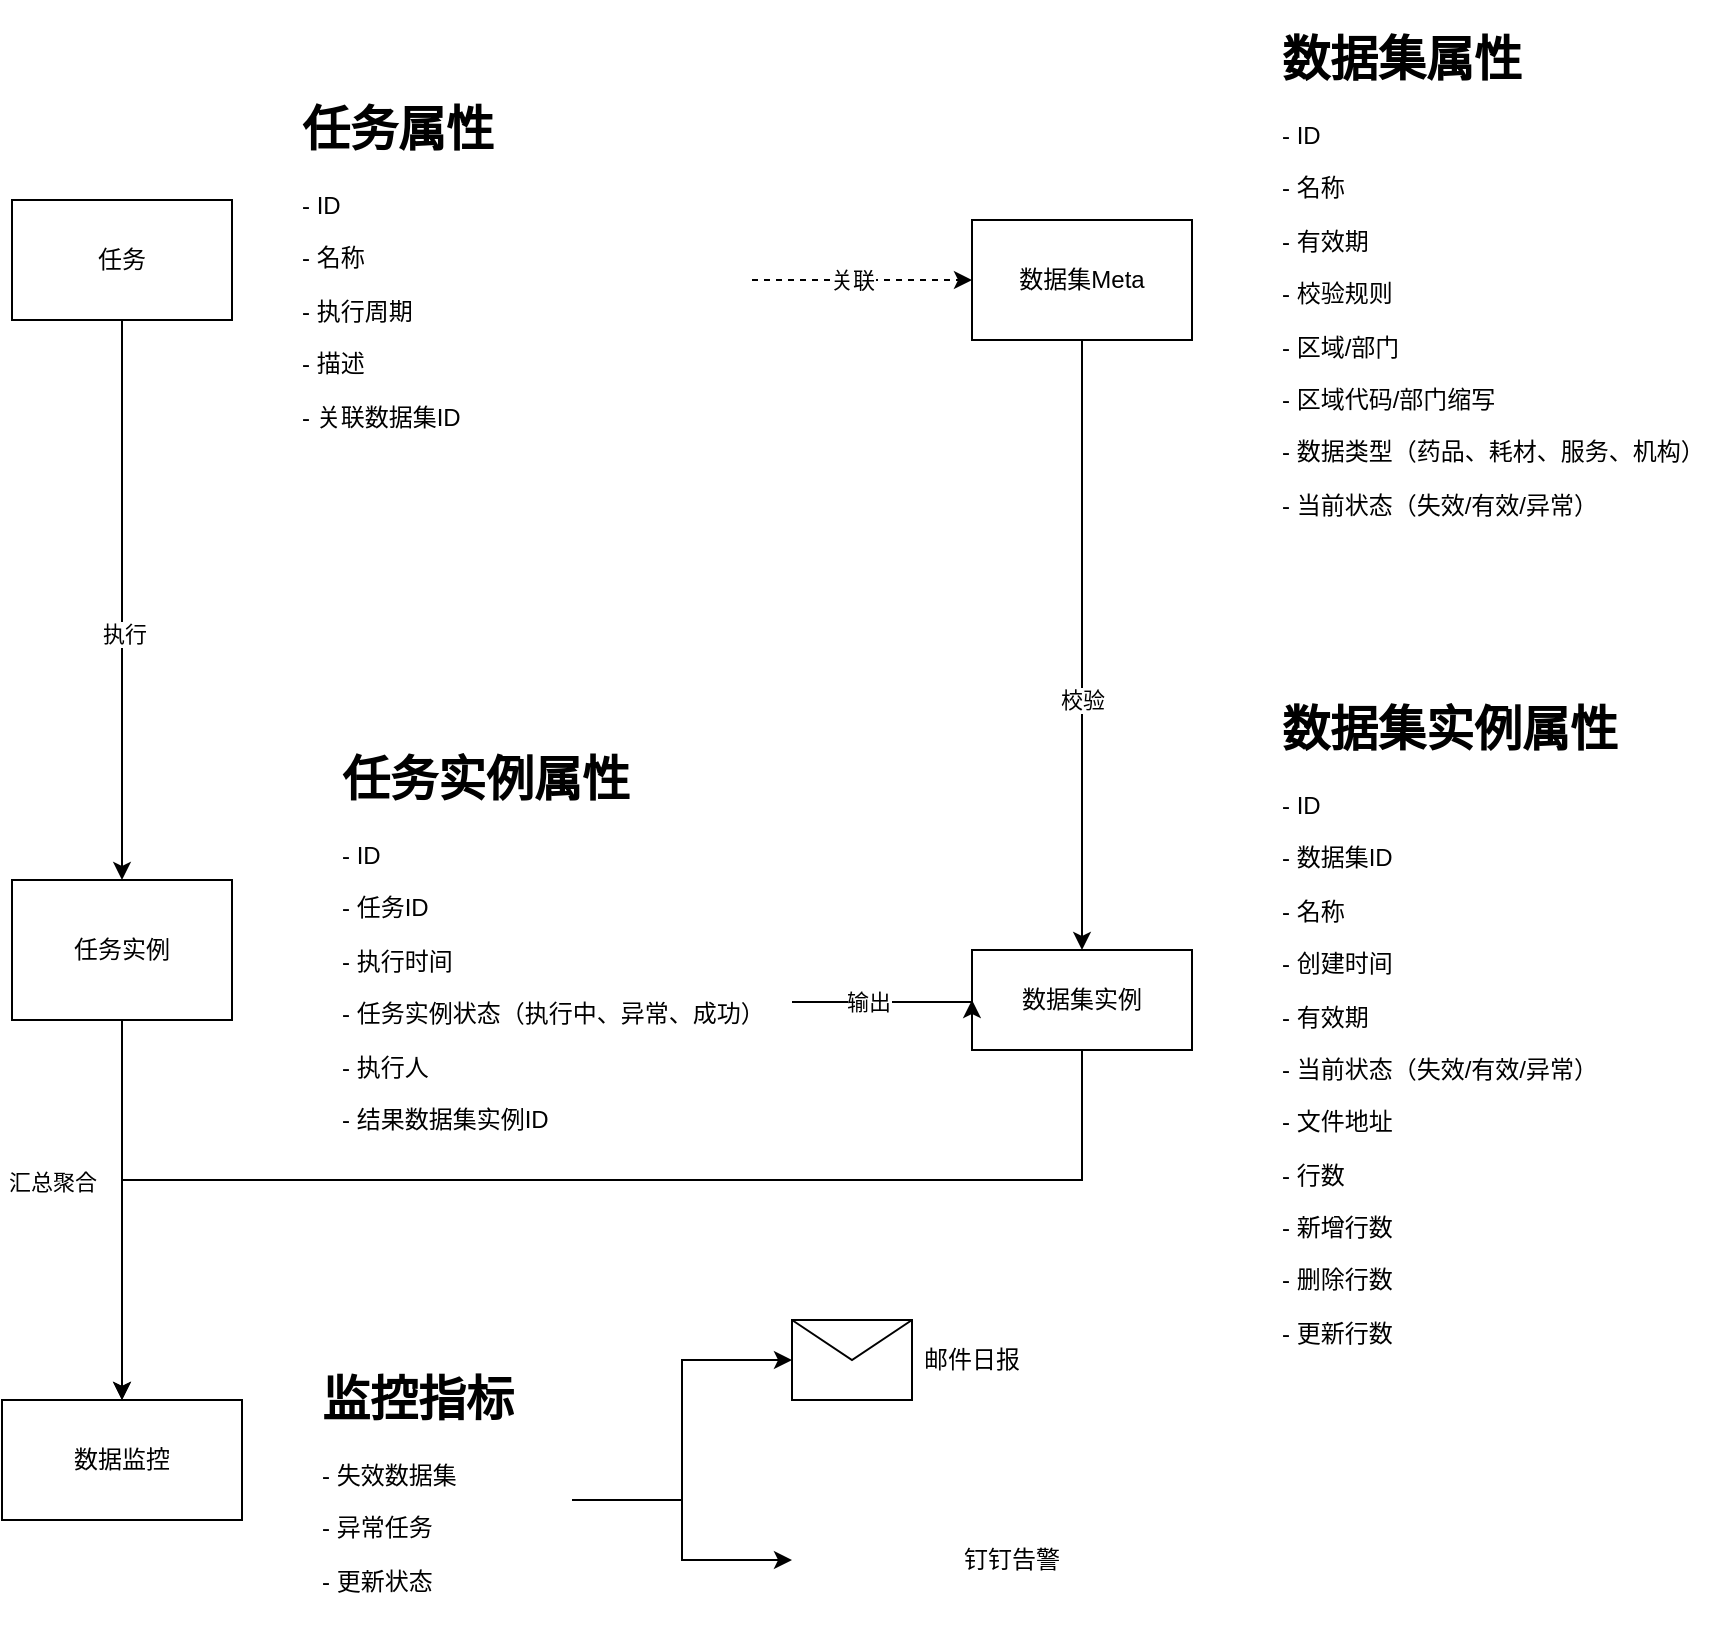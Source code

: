 <mxfile version="22.1.20" type="github">
  <diagram name="Page-1" id="fm-RTBIMuhjhwVvVDZ4T">
    <mxGraphModel dx="2074" dy="1146" grid="1" gridSize="10" guides="1" tooltips="1" connect="1" arrows="1" fold="1" page="1" pageScale="1" pageWidth="850" pageHeight="1100" math="0" shadow="0">
      <root>
        <mxCell id="0" />
        <mxCell id="1" parent="0" />
        <mxCell id="JZeeq1Ep2B6I5uy3VTGd-6" style="edgeStyle=orthogonalEdgeStyle;rounded=0;orthogonalLoop=1;jettySize=auto;html=1;" parent="1" source="JZeeq1Ep2B6I5uy3VTGd-1" target="JZeeq1Ep2B6I5uy3VTGd-4" edge="1">
          <mxGeometry relative="1" as="geometry" />
        </mxCell>
        <mxCell id="JZeeq1Ep2B6I5uy3VTGd-7" value="执行" style="edgeLabel;html=1;align=center;verticalAlign=middle;resizable=0;points=[];" parent="JZeeq1Ep2B6I5uy3VTGd-6" vertex="1" connectable="0">
          <mxGeometry x="0.115" y="1" relative="1" as="geometry">
            <mxPoint y="1" as="offset" />
          </mxGeometry>
        </mxCell>
        <mxCell id="JZeeq1Ep2B6I5uy3VTGd-10" style="edgeStyle=orthogonalEdgeStyle;rounded=0;orthogonalLoop=1;jettySize=auto;html=1;entryX=0;entryY=0.5;entryDx=0;entryDy=0;dashed=1;" parent="1" source="JZeeq1Ep2B6I5uy3VTGd-2" target="JZeeq1Ep2B6I5uy3VTGd-8" edge="1">
          <mxGeometry relative="1" as="geometry" />
        </mxCell>
        <mxCell id="JZeeq1Ep2B6I5uy3VTGd-11" value="关联" style="edgeLabel;html=1;align=center;verticalAlign=middle;resizable=0;points=[];" parent="JZeeq1Ep2B6I5uy3VTGd-10" vertex="1" connectable="0">
          <mxGeometry x="-0.382" y="6" relative="1" as="geometry">
            <mxPoint x="16" y="6" as="offset" />
          </mxGeometry>
        </mxCell>
        <mxCell id="JZeeq1Ep2B6I5uy3VTGd-15" value="" style="group" parent="1" vertex="1" connectable="0">
          <mxGeometry x="100" y="175" width="370" height="190" as="geometry" />
        </mxCell>
        <mxCell id="JZeeq1Ep2B6I5uy3VTGd-1" value="任务" style="rounded=0;whiteSpace=wrap;html=1;" parent="JZeeq1Ep2B6I5uy3VTGd-15" vertex="1">
          <mxGeometry y="55" width="110" height="60" as="geometry" />
        </mxCell>
        <mxCell id="JZeeq1Ep2B6I5uy3VTGd-2" value="&lt;h1&gt;任务属性&lt;/h1&gt;&lt;p&gt;- ID&lt;/p&gt;&lt;p&gt;- 名称&lt;/p&gt;&lt;p&gt;- 执行周期&lt;/p&gt;&lt;p&gt;- 描述&lt;/p&gt;&lt;p&gt;- 关联数据集ID&lt;/p&gt;" style="text;html=1;strokeColor=none;fillColor=none;spacing=5;spacingTop=-20;whiteSpace=wrap;overflow=hidden;rounded=0;" parent="JZeeq1Ep2B6I5uy3VTGd-15" vertex="1">
          <mxGeometry x="140" width="230" height="190" as="geometry" />
        </mxCell>
        <mxCell id="JZeeq1Ep2B6I5uy3VTGd-16" value="" style="group" parent="1" vertex="1" connectable="0">
          <mxGeometry x="580" y="140" width="380" height="260" as="geometry" />
        </mxCell>
        <mxCell id="JZeeq1Ep2B6I5uy3VTGd-8" value="数据集Meta" style="rounded=0;whiteSpace=wrap;html=1;" parent="JZeeq1Ep2B6I5uy3VTGd-16" vertex="1">
          <mxGeometry y="100" width="110" height="60" as="geometry" />
        </mxCell>
        <mxCell id="JZeeq1Ep2B6I5uy3VTGd-9" value="&lt;h1&gt;数据集属性&lt;/h1&gt;&lt;p&gt;- ID&lt;/p&gt;&lt;p&gt;- 名称&lt;/p&gt;&lt;p&gt;- 有效期&lt;br&gt;&lt;/p&gt;&lt;p&gt;- 校验规则&lt;/p&gt;&lt;p style=&quot;border-color: var(--border-color);&quot;&gt;- 区域/部门&lt;/p&gt;&lt;p style=&quot;border-color: var(--border-color);&quot;&gt;- 区域代码/部门缩写&lt;/p&gt;&lt;p style=&quot;border-color: var(--border-color);&quot;&gt;- 数据类型（药品、耗材、服务、机构）&lt;br&gt;&lt;/p&gt;&lt;p style=&quot;border-color: var(--border-color);&quot;&gt;- 当前状态（失效/有效/异常）&lt;/p&gt;" style="text;html=1;strokeColor=none;fillColor=none;spacing=5;spacingTop=-20;whiteSpace=wrap;overflow=hidden;rounded=0;" parent="JZeeq1Ep2B6I5uy3VTGd-16" vertex="1">
          <mxGeometry x="150" width="230" height="260" as="geometry" />
        </mxCell>
        <mxCell id="JZeeq1Ep2B6I5uy3VTGd-17" value="" style="group" parent="1" vertex="1" connectable="0">
          <mxGeometry x="100" y="500" width="390" height="210" as="geometry" />
        </mxCell>
        <mxCell id="JZeeq1Ep2B6I5uy3VTGd-4" value="任务实例" style="rounded=0;whiteSpace=wrap;html=1;" parent="JZeeq1Ep2B6I5uy3VTGd-17" vertex="1">
          <mxGeometry y="70" width="110" height="70" as="geometry" />
        </mxCell>
        <mxCell id="JZeeq1Ep2B6I5uy3VTGd-5" value="&lt;h1&gt;任务实例属性&lt;/h1&gt;&lt;p&gt;- ID&lt;/p&gt;&lt;p&gt;- 任务ID&lt;/p&gt;&lt;p&gt;- 执行时间&lt;br&gt;&lt;/p&gt;&lt;p&gt;- 任务实例状态（执行中、异常、成功）&lt;/p&gt;&lt;p&gt;- 执行人&lt;/p&gt;&lt;p&gt;- 结果数据集实例ID&lt;/p&gt;&lt;p&gt;&lt;br&gt;&lt;/p&gt;" style="text;html=1;strokeColor=none;fillColor=none;spacing=5;spacingTop=-20;whiteSpace=wrap;overflow=hidden;rounded=0;" parent="JZeeq1Ep2B6I5uy3VTGd-17" vertex="1">
          <mxGeometry x="160" width="230" height="210" as="geometry" />
        </mxCell>
        <mxCell id="JZeeq1Ep2B6I5uy3VTGd-18" value="" style="group" parent="1" vertex="1" connectable="0">
          <mxGeometry x="580" y="475" width="380" height="385" as="geometry" />
        </mxCell>
        <mxCell id="JZeeq1Ep2B6I5uy3VTGd-13" value="数据集实例" style="rounded=0;whiteSpace=wrap;html=1;" parent="JZeeq1Ep2B6I5uy3VTGd-18" vertex="1">
          <mxGeometry y="130" width="110" height="50" as="geometry" />
        </mxCell>
        <mxCell id="JZeeq1Ep2B6I5uy3VTGd-14" value="&lt;h1&gt;数据集实例属性&lt;/h1&gt;&lt;p&gt;- ID&lt;/p&gt;&lt;p&gt;- 数据集ID&lt;/p&gt;&lt;p&gt;- 名称&lt;/p&gt;&lt;p&gt;- 创建时间&lt;/p&gt;&lt;p&gt;- 有效期&lt;/p&gt;&lt;p style=&quot;border-color: var(--border-color);&quot;&gt;- 当前状态（失效/有效/异常）&lt;/p&gt;&lt;p style=&quot;border-color: var(--border-color);&quot;&gt;- 文件地址&lt;/p&gt;&lt;p style=&quot;border-color: var(--border-color);&quot;&gt;- 行数&lt;/p&gt;&lt;p style=&quot;border-color: var(--border-color);&quot;&gt;- 新增行数&lt;/p&gt;&lt;p style=&quot;border-color: var(--border-color);&quot;&gt;- 删除行数&lt;/p&gt;&lt;p style=&quot;border-color: var(--border-color);&quot;&gt;- 更新行数&lt;/p&gt;" style="text;html=1;strokeColor=none;fillColor=none;spacing=5;spacingTop=-20;whiteSpace=wrap;overflow=hidden;rounded=0;" parent="JZeeq1Ep2B6I5uy3VTGd-18" vertex="1">
          <mxGeometry x="150" width="230" height="385.0" as="geometry" />
        </mxCell>
        <mxCell id="JZeeq1Ep2B6I5uy3VTGd-20" style="edgeStyle=orthogonalEdgeStyle;rounded=0;orthogonalLoop=1;jettySize=auto;html=1;entryX=0;entryY=0.5;entryDx=0;entryDy=0;" parent="1" source="JZeeq1Ep2B6I5uy3VTGd-5" target="JZeeq1Ep2B6I5uy3VTGd-13" edge="1">
          <mxGeometry relative="1" as="geometry">
            <Array as="points">
              <mxPoint x="510" y="631" />
              <mxPoint x="510" y="631" />
            </Array>
          </mxGeometry>
        </mxCell>
        <mxCell id="JZeeq1Ep2B6I5uy3VTGd-21" value="输出" style="edgeLabel;html=1;align=center;verticalAlign=middle;resizable=0;points=[];" parent="JZeeq1Ep2B6I5uy3VTGd-20" vertex="1" connectable="0">
          <mxGeometry x="-0.178" y="1" relative="1" as="geometry">
            <mxPoint y="1" as="offset" />
          </mxGeometry>
        </mxCell>
        <mxCell id="JZeeq1Ep2B6I5uy3VTGd-22" style="edgeStyle=orthogonalEdgeStyle;rounded=0;orthogonalLoop=1;jettySize=auto;html=1;" parent="1" source="JZeeq1Ep2B6I5uy3VTGd-8" target="JZeeq1Ep2B6I5uy3VTGd-13" edge="1">
          <mxGeometry relative="1" as="geometry" />
        </mxCell>
        <mxCell id="JZeeq1Ep2B6I5uy3VTGd-23" value="校验" style="edgeLabel;html=1;align=center;verticalAlign=middle;resizable=0;points=[];" parent="JZeeq1Ep2B6I5uy3VTGd-22" vertex="1" connectable="0">
          <mxGeometry x="0.181" relative="1" as="geometry">
            <mxPoint as="offset" />
          </mxGeometry>
        </mxCell>
        <mxCell id="JZeeq1Ep2B6I5uy3VTGd-25" value="数据监控" style="rounded=0;whiteSpace=wrap;html=1;" parent="1" vertex="1">
          <mxGeometry x="95" y="830" width="120" height="60" as="geometry" />
        </mxCell>
        <mxCell id="JZeeq1Ep2B6I5uy3VTGd-26" style="edgeStyle=orthogonalEdgeStyle;rounded=0;orthogonalLoop=1;jettySize=auto;html=1;" parent="1" source="JZeeq1Ep2B6I5uy3VTGd-4" target="JZeeq1Ep2B6I5uy3VTGd-25" edge="1">
          <mxGeometry relative="1" as="geometry" />
        </mxCell>
        <mxCell id="JZeeq1Ep2B6I5uy3VTGd-27" value="汇总聚合" style="edgeLabel;html=1;align=center;verticalAlign=middle;resizable=0;points=[];" parent="JZeeq1Ep2B6I5uy3VTGd-26" vertex="1" connectable="0">
          <mxGeometry x="0.057" y="3" relative="1" as="geometry">
            <mxPoint x="-38" y="-20" as="offset" />
          </mxGeometry>
        </mxCell>
        <mxCell id="JZeeq1Ep2B6I5uy3VTGd-37" style="edgeStyle=orthogonalEdgeStyle;rounded=0;orthogonalLoop=1;jettySize=auto;html=1;entryX=0;entryY=0.5;entryDx=0;entryDy=0;" parent="1" source="JZeeq1Ep2B6I5uy3VTGd-31" target="JZeeq1Ep2B6I5uy3VTGd-34" edge="1">
          <mxGeometry relative="1" as="geometry" />
        </mxCell>
        <mxCell id="JZeeq1Ep2B6I5uy3VTGd-38" style="edgeStyle=orthogonalEdgeStyle;rounded=0;orthogonalLoop=1;jettySize=auto;html=1;" parent="1" source="JZeeq1Ep2B6I5uy3VTGd-31" target="JZeeq1Ep2B6I5uy3VTGd-36" edge="1">
          <mxGeometry relative="1" as="geometry" />
        </mxCell>
        <mxCell id="JZeeq1Ep2B6I5uy3VTGd-31" value="&lt;h1&gt;监控指标&lt;/h1&gt;&lt;p&gt;&lt;span style=&quot;background-color: initial;&quot;&gt;- 失效数据集&lt;/span&gt;&lt;br&gt;&lt;/p&gt;&lt;p&gt;- 异常任务&lt;/p&gt;&lt;p&gt;- 更新状态&lt;/p&gt;&lt;p&gt;&lt;br&gt;&lt;/p&gt;" style="text;html=1;strokeColor=none;fillColor=none;spacing=5;spacingTop=-20;whiteSpace=wrap;overflow=hidden;rounded=0;" parent="1" vertex="1">
          <mxGeometry x="250" y="810" width="130" height="140" as="geometry" />
        </mxCell>
        <mxCell id="JZeeq1Ep2B6I5uy3VTGd-34" value="" style="shape=message;html=1;html=1;outlineConnect=0;labelPosition=center;verticalLabelPosition=bottom;align=center;verticalAlign=top;" parent="1" vertex="1">
          <mxGeometry x="490" y="790" width="60" height="40" as="geometry" />
        </mxCell>
        <mxCell id="JZeeq1Ep2B6I5uy3VTGd-36" value="" style="shape=image;verticalLabelPosition=bottom;labelBackgroundColor=default;verticalAlign=top;aspect=fixed;imageAspect=0;image=https://icons.veryicon.com/png/o/internet--web/color-social-media-icon/ding.png;" parent="1" vertex="1">
          <mxGeometry x="490" y="870" width="80" height="80" as="geometry" />
        </mxCell>
        <mxCell id="JZeeq1Ep2B6I5uy3VTGd-39" value="邮件日报" style="text;html=1;strokeColor=none;fillColor=none;align=center;verticalAlign=middle;whiteSpace=wrap;rounded=0;" parent="1" vertex="1">
          <mxGeometry x="550" y="795" width="60" height="30" as="geometry" />
        </mxCell>
        <mxCell id="JZeeq1Ep2B6I5uy3VTGd-40" value="钉钉告警" style="text;html=1;strokeColor=none;fillColor=none;align=center;verticalAlign=middle;whiteSpace=wrap;rounded=0;" parent="1" vertex="1">
          <mxGeometry x="570" y="895" width="60" height="30" as="geometry" />
        </mxCell>
        <mxCell id="Z2KrrNzIPh_LQ8jxCqMD-1" style="edgeStyle=orthogonalEdgeStyle;rounded=0;orthogonalLoop=1;jettySize=auto;html=1;" edge="1" parent="1" source="JZeeq1Ep2B6I5uy3VTGd-13" target="JZeeq1Ep2B6I5uy3VTGd-25">
          <mxGeometry relative="1" as="geometry">
            <Array as="points">
              <mxPoint x="635" y="720" />
              <mxPoint x="155" y="720" />
            </Array>
          </mxGeometry>
        </mxCell>
      </root>
    </mxGraphModel>
  </diagram>
</mxfile>
